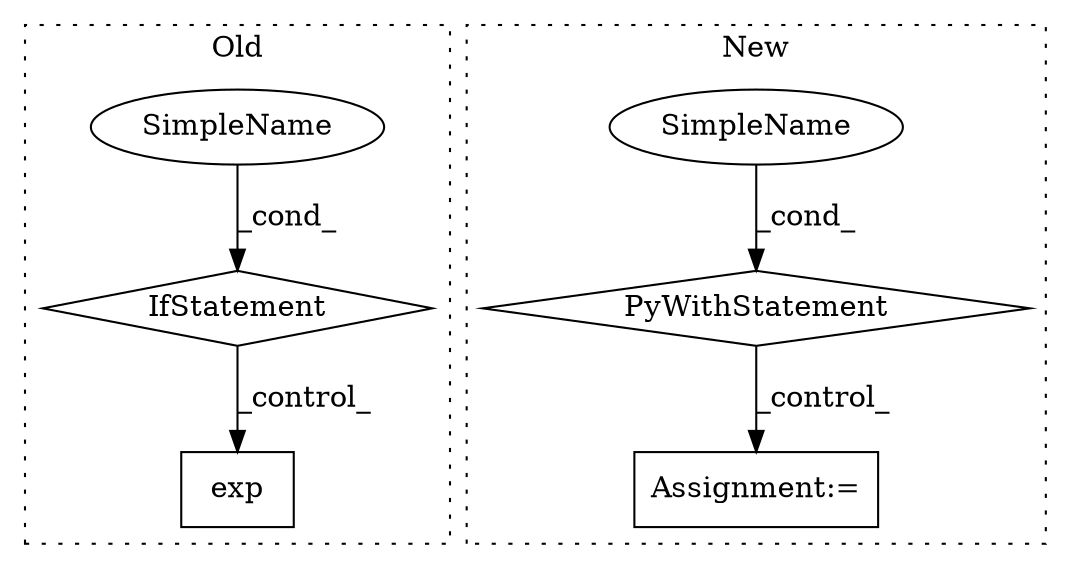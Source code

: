 digraph G {
subgraph cluster0 {
1 [label="exp" a="32" s="5991,6008" l="4,1" shape="box"];
5 [label="IfStatement" a="25" s="5772,5809" l="4,2" shape="diamond"];
6 [label="SimpleName" a="42" s="" l="" shape="ellipse"];
label = "Old";
style="dotted";
}
subgraph cluster1 {
2 [label="PyWithStatement" a="104" s="2036,2103" l="10,2" shape="diamond"];
3 [label="Assignment:=" a="7" s="2180" l="2" shape="box"];
4 [label="SimpleName" a="42" s="" l="" shape="ellipse"];
label = "New";
style="dotted";
}
2 -> 3 [label="_control_"];
4 -> 2 [label="_cond_"];
5 -> 1 [label="_control_"];
6 -> 5 [label="_cond_"];
}